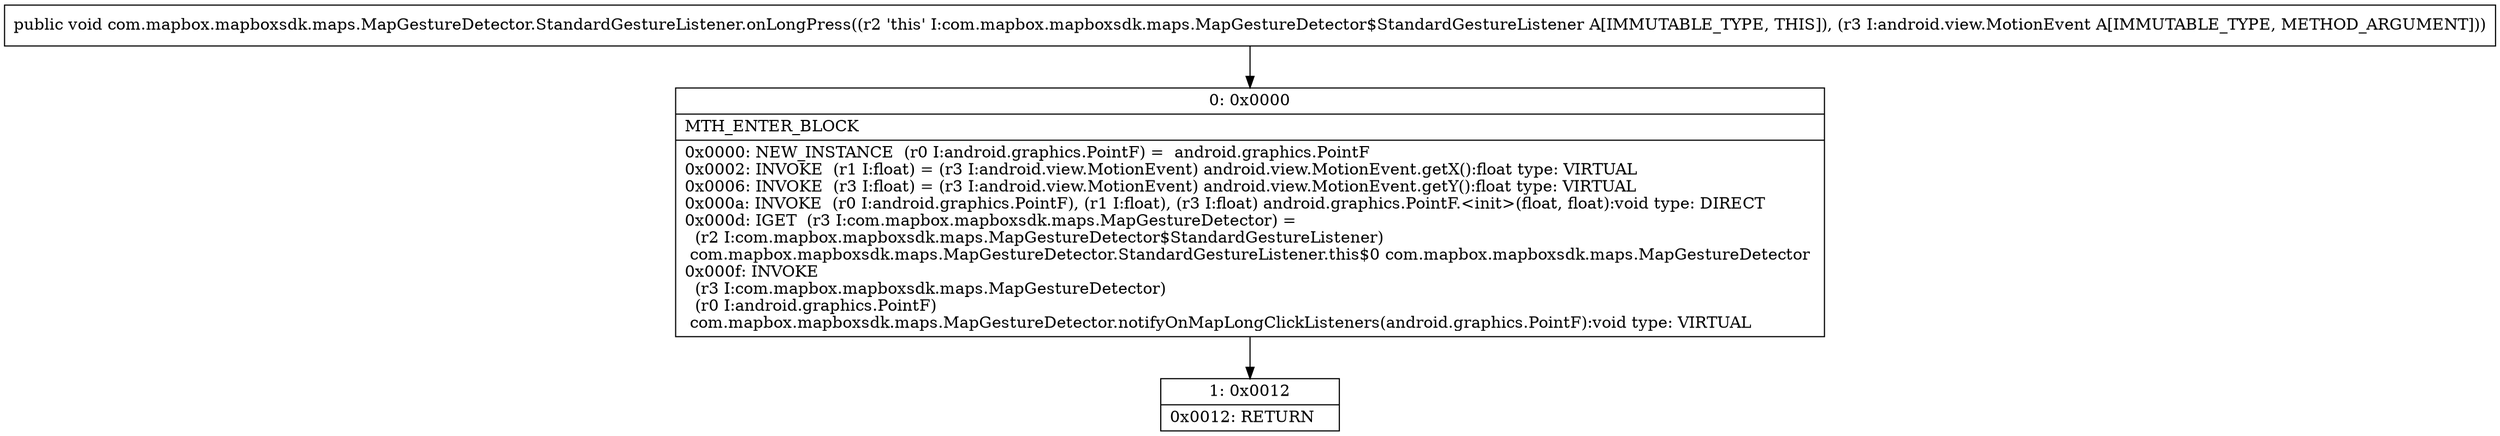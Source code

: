 digraph "CFG forcom.mapbox.mapboxsdk.maps.MapGestureDetector.StandardGestureListener.onLongPress(Landroid\/view\/MotionEvent;)V" {
Node_0 [shape=record,label="{0\:\ 0x0000|MTH_ENTER_BLOCK\l|0x0000: NEW_INSTANCE  (r0 I:android.graphics.PointF) =  android.graphics.PointF \l0x0002: INVOKE  (r1 I:float) = (r3 I:android.view.MotionEvent) android.view.MotionEvent.getX():float type: VIRTUAL \l0x0006: INVOKE  (r3 I:float) = (r3 I:android.view.MotionEvent) android.view.MotionEvent.getY():float type: VIRTUAL \l0x000a: INVOKE  (r0 I:android.graphics.PointF), (r1 I:float), (r3 I:float) android.graphics.PointF.\<init\>(float, float):void type: DIRECT \l0x000d: IGET  (r3 I:com.mapbox.mapboxsdk.maps.MapGestureDetector) = \l  (r2 I:com.mapbox.mapboxsdk.maps.MapGestureDetector$StandardGestureListener)\l com.mapbox.mapboxsdk.maps.MapGestureDetector.StandardGestureListener.this$0 com.mapbox.mapboxsdk.maps.MapGestureDetector \l0x000f: INVOKE  \l  (r3 I:com.mapbox.mapboxsdk.maps.MapGestureDetector)\l  (r0 I:android.graphics.PointF)\l com.mapbox.mapboxsdk.maps.MapGestureDetector.notifyOnMapLongClickListeners(android.graphics.PointF):void type: VIRTUAL \l}"];
Node_1 [shape=record,label="{1\:\ 0x0012|0x0012: RETURN   \l}"];
MethodNode[shape=record,label="{public void com.mapbox.mapboxsdk.maps.MapGestureDetector.StandardGestureListener.onLongPress((r2 'this' I:com.mapbox.mapboxsdk.maps.MapGestureDetector$StandardGestureListener A[IMMUTABLE_TYPE, THIS]), (r3 I:android.view.MotionEvent A[IMMUTABLE_TYPE, METHOD_ARGUMENT])) }"];
MethodNode -> Node_0;
Node_0 -> Node_1;
}

